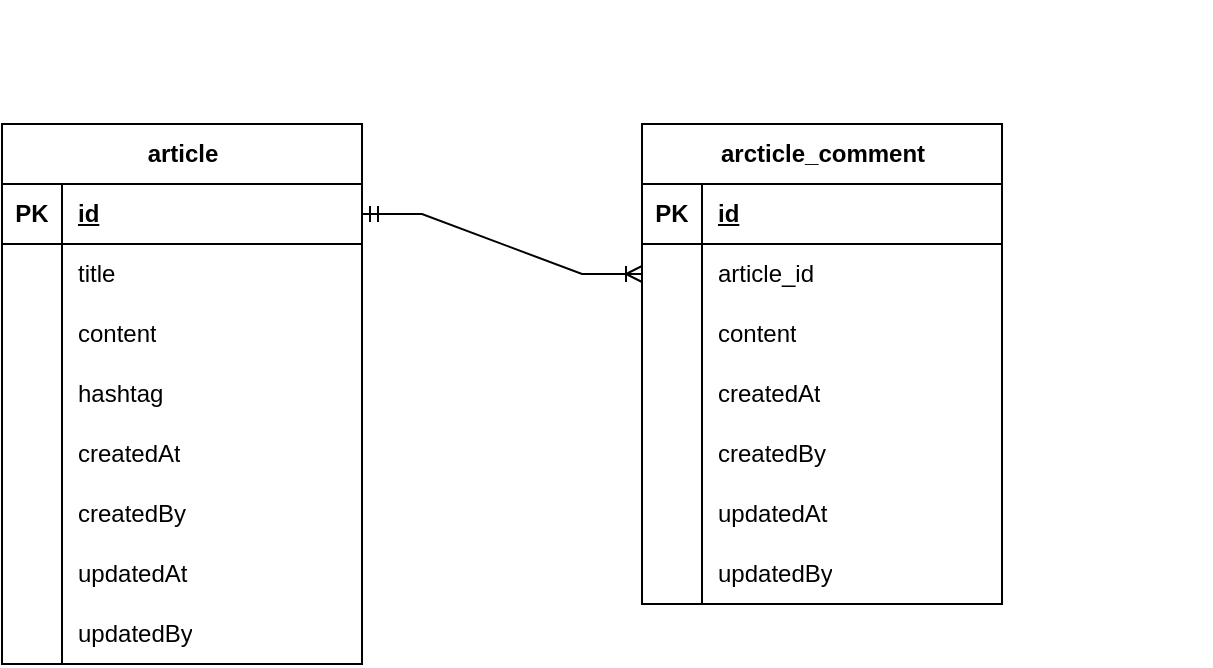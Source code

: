 <mxfile version="21.7.5" type="github">
  <diagram name="Page-1" id="jkr5QyYlQluqZCO6Qp0K">
    <mxGraphModel dx="954" dy="533" grid="1" gridSize="10" guides="1" tooltips="1" connect="1" arrows="1" fold="1" page="1" pageScale="1" pageWidth="827" pageHeight="1169" math="0" shadow="0">
      <root>
        <mxCell id="0" />
        <mxCell id="1" parent="0" />
        <mxCell id="siI4H0N78ePiNc7vgk9Y-1" value="article" style="html=1;overflow=block;blockSpacing=1;swimlane;childLayout=stackLayout;horizontal=1;horizontalStack=0;resizeParent=1;resizeParentMax=0;resizeLast=0;collapsible=0;fontStyle=0;marginBottom=0;swimlaneFillColor=#ffffff;startSize=NaN;whiteSpace=wrap;fontSize=16.7;fontColor=#3a414a;spacing=0;strokeColor=#3a414a;strokeOpacity=100;rounded=1;absoluteArcSize=1;arcSize=9;strokeWidth=0.8;" parent="1" vertex="1">
          <mxGeometry x="529" y="379" width="150" as="geometry" />
        </mxCell>
        <mxCell id="siI4H0N78ePiNc7vgk9Y-2" value="id" style="part=1;resizeHeight=0;strokeColor=none;align=left;verticalAlign=top;spacingLeft=4;spacingRight=4;overflow=hidden;rotatable=0;points=[[0,0.5],[1,0.5]];portConstraint=eastwest;html=1;swimlaneFillColor=#ffffff;whiteSpace=wrap;fontSize=16.7;fontColor=#3a414a;fillColor=none;strokeOpacity=100;" parent="siI4H0N78ePiNc7vgk9Y-1" vertex="1">
          <mxGeometry width="150" as="geometry" />
        </mxCell>
        <mxCell id="siI4H0N78ePiNc7vgk9Y-3" value="title" style="part=1;resizeHeight=0;strokeColor=none;align=left;verticalAlign=top;spacingLeft=4;spacingRight=4;overflow=hidden;rotatable=0;points=[[0,0.5],[1,0.5]];portConstraint=eastwest;html=1;swimlaneFillColor=#ffffff;whiteSpace=wrap;fontSize=16.7;fontColor=#3a414a;fillColor=none;strokeOpacity=100;" parent="siI4H0N78ePiNc7vgk9Y-1" vertex="1">
          <mxGeometry width="150" as="geometry" />
        </mxCell>
        <mxCell id="siI4H0N78ePiNc7vgk9Y-4" value="content" style="part=1;resizeHeight=0;strokeColor=none;align=left;verticalAlign=top;spacingLeft=4;spacingRight=4;overflow=hidden;rotatable=0;points=[[0,0.5],[1,0.5]];portConstraint=eastwest;html=1;swimlaneFillColor=#ffffff;whiteSpace=wrap;fontSize=16.7;fontColor=#3a414a;fillColor=none;strokeOpacity=100;" parent="siI4H0N78ePiNc7vgk9Y-1" vertex="1">
          <mxGeometry width="150" as="geometry" />
        </mxCell>
        <mxCell id="siI4H0N78ePiNc7vgk9Y-5" value="hashtag" style="part=1;resizeHeight=0;strokeColor=none;align=left;verticalAlign=top;spacingLeft=4;spacingRight=4;overflow=hidden;rotatable=0;points=[[0,0.5],[1,0.5]];portConstraint=eastwest;html=1;swimlaneFillColor=#ffffff;whiteSpace=wrap;fontSize=13;fillColor=none;strokeOpacity=100;" parent="siI4H0N78ePiNc7vgk9Y-1" vertex="1">
          <mxGeometry width="150" as="geometry" />
        </mxCell>
        <mxCell id="siI4H0N78ePiNc7vgk9Y-6" value="createdAt" style="part=1;resizeHeight=0;strokeColor=none;align=left;verticalAlign=top;spacingLeft=4;spacingRight=4;overflow=hidden;rotatable=0;points=[[0,0.5],[1,0.5]];portConstraint=eastwest;html=1;swimlaneFillColor=#ffffff;whiteSpace=wrap;fontSize=13;fillColor=none;strokeOpacity=100;" parent="siI4H0N78ePiNc7vgk9Y-1" vertex="1">
          <mxGeometry width="150" as="geometry" />
        </mxCell>
        <mxCell id="siI4H0N78ePiNc7vgk9Y-7" value="createdBy" style="part=1;resizeHeight=0;strokeColor=none;align=left;verticalAlign=top;spacingLeft=4;spacingRight=4;overflow=hidden;rotatable=0;points=[[0,0.5],[1,0.5]];portConstraint=eastwest;html=1;swimlaneFillColor=#ffffff;whiteSpace=wrap;fontSize=13;fillColor=none;strokeOpacity=100;" parent="siI4H0N78ePiNc7vgk9Y-1" vertex="1">
          <mxGeometry width="150" as="geometry" />
        </mxCell>
        <mxCell id="siI4H0N78ePiNc7vgk9Y-8" value="updatedAt" style="part=1;resizeHeight=0;strokeColor=none;align=left;verticalAlign=top;spacingLeft=4;spacingRight=4;overflow=hidden;rotatable=0;points=[[0,0.5],[1,0.5]];portConstraint=eastwest;html=1;swimlaneFillColor=#ffffff;whiteSpace=wrap;fontSize=13;fillColor=none;strokeOpacity=100;" parent="siI4H0N78ePiNc7vgk9Y-1" vertex="1">
          <mxGeometry width="150" as="geometry" />
        </mxCell>
        <mxCell id="siI4H0N78ePiNc7vgk9Y-9" value="updatedBy" style="part=1;resizeHeight=0;strokeColor=none;align=left;verticalAlign=top;spacingLeft=4;spacingRight=4;overflow=hidden;rotatable=0;points=[[0,0.5],[1,0.5]];portConstraint=eastwest;html=1;swimlaneFillColor=#ffffff;whiteSpace=wrap;fontSize=13;fillColor=none;strokeOpacity=100;" parent="siI4H0N78ePiNc7vgk9Y-1" vertex="1">
          <mxGeometry width="150" as="geometry" />
        </mxCell>
        <mxCell id="siI4H0N78ePiNc7vgk9Y-10" value="article_comment" style="html=1;overflow=block;blockSpacing=1;swimlane;childLayout=stackLayout;horizontal=1;horizontalStack=0;resizeParent=1;resizeParentMax=0;resizeLast=0;collapsible=0;fontStyle=0;marginBottom=0;swimlaneFillColor=#ffffff;startSize=NaN;whiteSpace=wrap;fontSize=16.7;fontColor=#3a414a;spacing=0;strokeColor=#3a414a;strokeOpacity=100;rounded=1;absoluteArcSize=1;arcSize=9;strokeWidth=0.8;" parent="1" vertex="1">
          <mxGeometry x="724" y="379" width="150" as="geometry" />
        </mxCell>
        <mxCell id="siI4H0N78ePiNc7vgk9Y-11" value="id" style="part=1;resizeHeight=0;strokeColor=none;align=left;verticalAlign=top;spacingLeft=4;spacingRight=4;overflow=hidden;rotatable=0;points=[[0,0.5],[1,0.5]];portConstraint=eastwest;html=1;swimlaneFillColor=#ffffff;whiteSpace=wrap;fontSize=16.7;fontColor=#3a414a;fillColor=none;strokeOpacity=100;" parent="siI4H0N78ePiNc7vgk9Y-10" vertex="1">
          <mxGeometry width="150" as="geometry" />
        </mxCell>
        <mxCell id="siI4H0N78ePiNc7vgk9Y-12" value="article_id" style="part=1;resizeHeight=0;strokeColor=none;align=left;verticalAlign=top;spacingLeft=4;spacingRight=4;overflow=hidden;rotatable=0;points=[[0,0.5],[1,0.5]];portConstraint=eastwest;html=1;swimlaneFillColor=#ffffff;whiteSpace=wrap;fontSize=16.7;fontColor=#3a414a;fillColor=none;strokeOpacity=100;" parent="siI4H0N78ePiNc7vgk9Y-10" vertex="1">
          <mxGeometry width="150" as="geometry" />
        </mxCell>
        <mxCell id="siI4H0N78ePiNc7vgk9Y-13" value="content" style="part=1;resizeHeight=0;strokeColor=none;align=left;verticalAlign=top;spacingLeft=4;spacingRight=4;overflow=hidden;rotatable=0;points=[[0,0.5],[1,0.5]];portConstraint=eastwest;html=1;swimlaneFillColor=#ffffff;whiteSpace=wrap;fontSize=16.7;fontColor=#3a414a;fillColor=none;strokeOpacity=100;" parent="siI4H0N78ePiNc7vgk9Y-10" vertex="1">
          <mxGeometry width="150" as="geometry" />
        </mxCell>
        <mxCell id="siI4H0N78ePiNc7vgk9Y-14" value="createdAt" style="part=1;resizeHeight=0;strokeColor=none;align=left;verticalAlign=top;spacingLeft=4;spacingRight=4;overflow=hidden;rotatable=0;points=[[0,0.5],[1,0.5]];portConstraint=eastwest;html=1;swimlaneFillColor=#ffffff;whiteSpace=wrap;fontSize=13;fillColor=none;strokeOpacity=100;" parent="siI4H0N78ePiNc7vgk9Y-10" vertex="1">
          <mxGeometry width="150" as="geometry" />
        </mxCell>
        <mxCell id="siI4H0N78ePiNc7vgk9Y-15" value="createdBy" style="part=1;resizeHeight=0;strokeColor=none;align=left;verticalAlign=top;spacingLeft=4;spacingRight=4;overflow=hidden;rotatable=0;points=[[0,0.5],[1,0.5]];portConstraint=eastwest;html=1;swimlaneFillColor=#ffffff;whiteSpace=wrap;fontSize=13;fillColor=none;strokeOpacity=100;" parent="siI4H0N78ePiNc7vgk9Y-10" vertex="1">
          <mxGeometry width="150" as="geometry" />
        </mxCell>
        <mxCell id="siI4H0N78ePiNc7vgk9Y-16" value="updatedAt" style="part=1;resizeHeight=0;strokeColor=none;align=left;verticalAlign=top;spacingLeft=4;spacingRight=4;overflow=hidden;rotatable=0;points=[[0,0.5],[1,0.5]];portConstraint=eastwest;html=1;swimlaneFillColor=#ffffff;whiteSpace=wrap;fontSize=13;fillColor=none;strokeOpacity=100;" parent="siI4H0N78ePiNc7vgk9Y-10" vertex="1">
          <mxGeometry width="150" as="geometry" />
        </mxCell>
        <mxCell id="siI4H0N78ePiNc7vgk9Y-17" value="updatedBy" style="part=1;resizeHeight=0;strokeColor=none;align=left;verticalAlign=top;spacingLeft=4;spacingRight=4;overflow=hidden;rotatable=0;points=[[0,0.5],[1,0.5]];portConstraint=eastwest;html=1;swimlaneFillColor=#ffffff;whiteSpace=wrap;fontSize=13;fillColor=none;strokeOpacity=100;" parent="siI4H0N78ePiNc7vgk9Y-10" vertex="1">
          <mxGeometry width="150" as="geometry" />
        </mxCell>
        <mxCell id="siI4H0N78ePiNc7vgk9Y-32" value="article" style="shape=table;startSize=30;container=1;collapsible=1;childLayout=tableLayout;fixedRows=1;rowLines=0;fontStyle=1;align=center;resizeLast=1;html=1;labelBackgroundColor=none;swimlaneFillColor=default;" parent="1" vertex="1">
          <mxGeometry x="270" y="440" width="180" height="270" as="geometry" />
        </mxCell>
        <mxCell id="siI4H0N78ePiNc7vgk9Y-33" value="" style="shape=tableRow;horizontal=0;startSize=0;swimlaneHead=0;swimlaneBody=0;fillColor=none;collapsible=0;dropTarget=0;points=[[0,0.5],[1,0.5]];portConstraint=eastwest;top=0;left=0;right=0;bottom=1;" parent="siI4H0N78ePiNc7vgk9Y-32" vertex="1">
          <mxGeometry y="30" width="180" height="30" as="geometry" />
        </mxCell>
        <mxCell id="siI4H0N78ePiNc7vgk9Y-34" value="PK" style="shape=partialRectangle;connectable=0;fillColor=none;top=0;left=0;bottom=0;right=0;fontStyle=1;overflow=hidden;whiteSpace=wrap;html=1;" parent="siI4H0N78ePiNc7vgk9Y-33" vertex="1">
          <mxGeometry width="30" height="30" as="geometry">
            <mxRectangle width="30" height="30" as="alternateBounds" />
          </mxGeometry>
        </mxCell>
        <mxCell id="siI4H0N78ePiNc7vgk9Y-35" value="id" style="shape=partialRectangle;connectable=0;fillColor=none;top=0;left=0;bottom=0;right=0;align=left;spacingLeft=6;fontStyle=5;overflow=hidden;whiteSpace=wrap;html=1;" parent="siI4H0N78ePiNc7vgk9Y-33" vertex="1">
          <mxGeometry x="30" width="150" height="30" as="geometry">
            <mxRectangle width="150" height="30" as="alternateBounds" />
          </mxGeometry>
        </mxCell>
        <mxCell id="siI4H0N78ePiNc7vgk9Y-36" value="" style="shape=tableRow;horizontal=0;startSize=0;swimlaneHead=0;swimlaneBody=0;fillColor=none;collapsible=0;dropTarget=0;points=[[0,0.5],[1,0.5]];portConstraint=eastwest;top=0;left=0;right=0;bottom=0;" parent="siI4H0N78ePiNc7vgk9Y-32" vertex="1">
          <mxGeometry y="60" width="180" height="30" as="geometry" />
        </mxCell>
        <mxCell id="siI4H0N78ePiNc7vgk9Y-37" value="" style="shape=partialRectangle;connectable=0;fillColor=none;top=0;left=0;bottom=0;right=0;editable=1;overflow=hidden;whiteSpace=wrap;html=1;" parent="siI4H0N78ePiNc7vgk9Y-36" vertex="1">
          <mxGeometry width="30" height="30" as="geometry">
            <mxRectangle width="30" height="30" as="alternateBounds" />
          </mxGeometry>
        </mxCell>
        <mxCell id="siI4H0N78ePiNc7vgk9Y-38" value="title" style="shape=partialRectangle;connectable=0;fillColor=none;top=0;left=0;bottom=0;right=0;align=left;spacingLeft=6;overflow=hidden;whiteSpace=wrap;html=1;" parent="siI4H0N78ePiNc7vgk9Y-36" vertex="1">
          <mxGeometry x="30" width="150" height="30" as="geometry">
            <mxRectangle width="150" height="30" as="alternateBounds" />
          </mxGeometry>
        </mxCell>
        <mxCell id="siI4H0N78ePiNc7vgk9Y-39" value="" style="shape=tableRow;horizontal=0;startSize=0;swimlaneHead=0;swimlaneBody=0;fillColor=none;collapsible=0;dropTarget=0;points=[[0,0.5],[1,0.5]];portConstraint=eastwest;top=0;left=0;right=0;bottom=0;" parent="siI4H0N78ePiNc7vgk9Y-32" vertex="1">
          <mxGeometry y="90" width="180" height="30" as="geometry" />
        </mxCell>
        <mxCell id="siI4H0N78ePiNc7vgk9Y-40" value="" style="shape=partialRectangle;connectable=0;fillColor=none;top=0;left=0;bottom=0;right=0;editable=1;overflow=hidden;whiteSpace=wrap;html=1;" parent="siI4H0N78ePiNc7vgk9Y-39" vertex="1">
          <mxGeometry width="30" height="30" as="geometry">
            <mxRectangle width="30" height="30" as="alternateBounds" />
          </mxGeometry>
        </mxCell>
        <mxCell id="siI4H0N78ePiNc7vgk9Y-41" value="content" style="shape=partialRectangle;connectable=0;fillColor=none;top=0;left=0;bottom=0;right=0;align=left;spacingLeft=6;overflow=hidden;whiteSpace=wrap;html=1;" parent="siI4H0N78ePiNc7vgk9Y-39" vertex="1">
          <mxGeometry x="30" width="150" height="30" as="geometry">
            <mxRectangle width="150" height="30" as="alternateBounds" />
          </mxGeometry>
        </mxCell>
        <mxCell id="siI4H0N78ePiNc7vgk9Y-42" value="" style="shape=tableRow;horizontal=0;startSize=0;swimlaneHead=0;swimlaneBody=0;fillColor=none;collapsible=0;dropTarget=0;points=[[0,0.5],[1,0.5]];portConstraint=eastwest;top=0;left=0;right=0;bottom=0;" parent="siI4H0N78ePiNc7vgk9Y-32" vertex="1">
          <mxGeometry y="120" width="180" height="30" as="geometry" />
        </mxCell>
        <mxCell id="siI4H0N78ePiNc7vgk9Y-43" value="" style="shape=partialRectangle;connectable=0;fillColor=none;top=0;left=0;bottom=0;right=0;editable=1;overflow=hidden;whiteSpace=wrap;html=1;" parent="siI4H0N78ePiNc7vgk9Y-42" vertex="1">
          <mxGeometry width="30" height="30" as="geometry">
            <mxRectangle width="30" height="30" as="alternateBounds" />
          </mxGeometry>
        </mxCell>
        <mxCell id="siI4H0N78ePiNc7vgk9Y-44" value="hashtag" style="shape=partialRectangle;connectable=0;fillColor=none;top=0;left=0;bottom=0;right=0;align=left;spacingLeft=6;overflow=hidden;whiteSpace=wrap;html=1;" parent="siI4H0N78ePiNc7vgk9Y-42" vertex="1">
          <mxGeometry x="30" width="150" height="30" as="geometry">
            <mxRectangle width="150" height="30" as="alternateBounds" />
          </mxGeometry>
        </mxCell>
        <mxCell id="siI4H0N78ePiNc7vgk9Y-45" value="" style="shape=tableRow;horizontal=0;startSize=0;swimlaneHead=0;swimlaneBody=0;fillColor=none;collapsible=0;dropTarget=0;points=[[0,0.5],[1,0.5]];portConstraint=eastwest;top=0;left=0;right=0;bottom=0;" parent="siI4H0N78ePiNc7vgk9Y-32" vertex="1">
          <mxGeometry y="150" width="180" height="30" as="geometry" />
        </mxCell>
        <mxCell id="siI4H0N78ePiNc7vgk9Y-46" value="" style="shape=partialRectangle;connectable=0;fillColor=none;top=0;left=0;bottom=0;right=0;editable=1;overflow=hidden;whiteSpace=wrap;html=1;" parent="siI4H0N78ePiNc7vgk9Y-45" vertex="1">
          <mxGeometry width="30" height="30" as="geometry">
            <mxRectangle width="30" height="30" as="alternateBounds" />
          </mxGeometry>
        </mxCell>
        <mxCell id="siI4H0N78ePiNc7vgk9Y-47" value="createdAt" style="shape=partialRectangle;connectable=0;fillColor=none;top=0;left=0;bottom=0;right=0;align=left;spacingLeft=6;overflow=hidden;whiteSpace=wrap;html=1;" parent="siI4H0N78ePiNc7vgk9Y-45" vertex="1">
          <mxGeometry x="30" width="150" height="30" as="geometry">
            <mxRectangle width="150" height="30" as="alternateBounds" />
          </mxGeometry>
        </mxCell>
        <mxCell id="siI4H0N78ePiNc7vgk9Y-48" value="" style="shape=tableRow;horizontal=0;startSize=0;swimlaneHead=0;swimlaneBody=0;fillColor=none;collapsible=0;dropTarget=0;points=[[0,0.5],[1,0.5]];portConstraint=eastwest;top=0;left=0;right=0;bottom=0;" parent="siI4H0N78ePiNc7vgk9Y-32" vertex="1">
          <mxGeometry y="180" width="180" height="30" as="geometry" />
        </mxCell>
        <mxCell id="siI4H0N78ePiNc7vgk9Y-49" value="" style="shape=partialRectangle;connectable=0;fillColor=none;top=0;left=0;bottom=0;right=0;editable=1;overflow=hidden;whiteSpace=wrap;html=1;" parent="siI4H0N78ePiNc7vgk9Y-48" vertex="1">
          <mxGeometry width="30" height="30" as="geometry">
            <mxRectangle width="30" height="30" as="alternateBounds" />
          </mxGeometry>
        </mxCell>
        <mxCell id="siI4H0N78ePiNc7vgk9Y-50" value="createdBy" style="shape=partialRectangle;connectable=0;fillColor=none;top=0;left=0;bottom=0;right=0;align=left;spacingLeft=6;overflow=hidden;whiteSpace=wrap;html=1;" parent="siI4H0N78ePiNc7vgk9Y-48" vertex="1">
          <mxGeometry x="30" width="150" height="30" as="geometry">
            <mxRectangle width="150" height="30" as="alternateBounds" />
          </mxGeometry>
        </mxCell>
        <mxCell id="siI4H0N78ePiNc7vgk9Y-51" value="" style="shape=tableRow;horizontal=0;startSize=0;swimlaneHead=0;swimlaneBody=0;fillColor=none;collapsible=0;dropTarget=0;points=[[0,0.5],[1,0.5]];portConstraint=eastwest;top=0;left=0;right=0;bottom=0;" parent="siI4H0N78ePiNc7vgk9Y-32" vertex="1">
          <mxGeometry y="210" width="180" height="30" as="geometry" />
        </mxCell>
        <mxCell id="siI4H0N78ePiNc7vgk9Y-52" value="" style="shape=partialRectangle;connectable=0;fillColor=none;top=0;left=0;bottom=0;right=0;editable=1;overflow=hidden;whiteSpace=wrap;html=1;" parent="siI4H0N78ePiNc7vgk9Y-51" vertex="1">
          <mxGeometry width="30" height="30" as="geometry">
            <mxRectangle width="30" height="30" as="alternateBounds" />
          </mxGeometry>
        </mxCell>
        <mxCell id="siI4H0N78ePiNc7vgk9Y-53" value="updatedAt" style="shape=partialRectangle;connectable=0;fillColor=none;top=0;left=0;bottom=0;right=0;align=left;spacingLeft=6;overflow=hidden;whiteSpace=wrap;html=1;" parent="siI4H0N78ePiNc7vgk9Y-51" vertex="1">
          <mxGeometry x="30" width="150" height="30" as="geometry">
            <mxRectangle width="150" height="30" as="alternateBounds" />
          </mxGeometry>
        </mxCell>
        <mxCell id="siI4H0N78ePiNc7vgk9Y-54" value="" style="shape=tableRow;horizontal=0;startSize=0;swimlaneHead=0;swimlaneBody=0;fillColor=none;collapsible=0;dropTarget=0;points=[[0,0.5],[1,0.5]];portConstraint=eastwest;top=0;left=0;right=0;bottom=0;" parent="siI4H0N78ePiNc7vgk9Y-32" vertex="1">
          <mxGeometry y="240" width="180" height="30" as="geometry" />
        </mxCell>
        <mxCell id="siI4H0N78ePiNc7vgk9Y-55" value="" style="shape=partialRectangle;connectable=0;fillColor=none;top=0;left=0;bottom=0;right=0;editable=1;overflow=hidden;whiteSpace=wrap;html=1;" parent="siI4H0N78ePiNc7vgk9Y-54" vertex="1">
          <mxGeometry width="30" height="30" as="geometry">
            <mxRectangle width="30" height="30" as="alternateBounds" />
          </mxGeometry>
        </mxCell>
        <mxCell id="siI4H0N78ePiNc7vgk9Y-56" value="updatedBy" style="shape=partialRectangle;connectable=0;fillColor=none;top=0;left=0;bottom=0;right=0;align=left;spacingLeft=6;overflow=hidden;whiteSpace=wrap;html=1;" parent="siI4H0N78ePiNc7vgk9Y-54" vertex="1">
          <mxGeometry x="30" width="150" height="30" as="geometry">
            <mxRectangle width="150" height="30" as="alternateBounds" />
          </mxGeometry>
        </mxCell>
        <mxCell id="siI4H0N78ePiNc7vgk9Y-57" value="arcticle_comment" style="shape=table;startSize=30;container=1;collapsible=1;childLayout=tableLayout;fixedRows=1;rowLines=0;fontStyle=1;align=center;resizeLast=1;html=1;" parent="1" vertex="1">
          <mxGeometry x="590" y="440" width="180" height="240" as="geometry" />
        </mxCell>
        <mxCell id="siI4H0N78ePiNc7vgk9Y-58" value="" style="shape=tableRow;horizontal=0;startSize=0;swimlaneHead=0;swimlaneBody=0;fillColor=none;collapsible=0;dropTarget=0;points=[[0,0.5],[1,0.5]];portConstraint=eastwest;top=0;left=0;right=0;bottom=1;" parent="siI4H0N78ePiNc7vgk9Y-57" vertex="1">
          <mxGeometry y="30" width="180" height="30" as="geometry" />
        </mxCell>
        <mxCell id="siI4H0N78ePiNc7vgk9Y-59" value="PK" style="shape=partialRectangle;connectable=0;fillColor=none;top=0;left=0;bottom=0;right=0;fontStyle=1;overflow=hidden;whiteSpace=wrap;html=1;" parent="siI4H0N78ePiNc7vgk9Y-58" vertex="1">
          <mxGeometry width="30" height="30" as="geometry">
            <mxRectangle width="30" height="30" as="alternateBounds" />
          </mxGeometry>
        </mxCell>
        <mxCell id="siI4H0N78ePiNc7vgk9Y-60" value="id" style="shape=partialRectangle;connectable=0;fillColor=none;top=0;left=0;bottom=0;right=0;align=left;spacingLeft=6;fontStyle=5;overflow=hidden;whiteSpace=wrap;html=1;" parent="siI4H0N78ePiNc7vgk9Y-58" vertex="1">
          <mxGeometry x="30" width="150" height="30" as="geometry">
            <mxRectangle width="150" height="30" as="alternateBounds" />
          </mxGeometry>
        </mxCell>
        <mxCell id="siI4H0N78ePiNc7vgk9Y-61" value="" style="shape=tableRow;horizontal=0;startSize=0;swimlaneHead=0;swimlaneBody=0;fillColor=none;collapsible=0;dropTarget=0;points=[[0,0.5],[1,0.5]];portConstraint=eastwest;top=0;left=0;right=0;bottom=0;" parent="siI4H0N78ePiNc7vgk9Y-57" vertex="1">
          <mxGeometry y="60" width="180" height="30" as="geometry" />
        </mxCell>
        <mxCell id="siI4H0N78ePiNc7vgk9Y-62" value="" style="shape=partialRectangle;connectable=0;fillColor=none;top=0;left=0;bottom=0;right=0;editable=1;overflow=hidden;whiteSpace=wrap;html=1;" parent="siI4H0N78ePiNc7vgk9Y-61" vertex="1">
          <mxGeometry width="30" height="30" as="geometry">
            <mxRectangle width="30" height="30" as="alternateBounds" />
          </mxGeometry>
        </mxCell>
        <mxCell id="siI4H0N78ePiNc7vgk9Y-63" value="article_id" style="shape=partialRectangle;connectable=0;fillColor=none;top=0;left=0;bottom=0;right=0;align=left;spacingLeft=6;overflow=hidden;whiteSpace=wrap;html=1;" parent="siI4H0N78ePiNc7vgk9Y-61" vertex="1">
          <mxGeometry x="30" width="150" height="30" as="geometry">
            <mxRectangle width="150" height="30" as="alternateBounds" />
          </mxGeometry>
        </mxCell>
        <mxCell id="siI4H0N78ePiNc7vgk9Y-64" value="" style="shape=tableRow;horizontal=0;startSize=0;swimlaneHead=0;swimlaneBody=0;fillColor=none;collapsible=0;dropTarget=0;points=[[0,0.5],[1,0.5]];portConstraint=eastwest;top=0;left=0;right=0;bottom=0;" parent="siI4H0N78ePiNc7vgk9Y-57" vertex="1">
          <mxGeometry y="90" width="180" height="30" as="geometry" />
        </mxCell>
        <mxCell id="siI4H0N78ePiNc7vgk9Y-65" value="" style="shape=partialRectangle;connectable=0;fillColor=none;top=0;left=0;bottom=0;right=0;editable=1;overflow=hidden;whiteSpace=wrap;html=1;" parent="siI4H0N78ePiNc7vgk9Y-64" vertex="1">
          <mxGeometry width="30" height="30" as="geometry">
            <mxRectangle width="30" height="30" as="alternateBounds" />
          </mxGeometry>
        </mxCell>
        <mxCell id="siI4H0N78ePiNc7vgk9Y-66" value="content" style="shape=partialRectangle;connectable=0;fillColor=none;top=0;left=0;bottom=0;right=0;align=left;spacingLeft=6;overflow=hidden;whiteSpace=wrap;html=1;" parent="siI4H0N78ePiNc7vgk9Y-64" vertex="1">
          <mxGeometry x="30" width="150" height="30" as="geometry">
            <mxRectangle width="150" height="30" as="alternateBounds" />
          </mxGeometry>
        </mxCell>
        <mxCell id="siI4H0N78ePiNc7vgk9Y-67" value="" style="shape=tableRow;horizontal=0;startSize=0;swimlaneHead=0;swimlaneBody=0;fillColor=none;collapsible=0;dropTarget=0;points=[[0,0.5],[1,0.5]];portConstraint=eastwest;top=0;left=0;right=0;bottom=0;" parent="siI4H0N78ePiNc7vgk9Y-57" vertex="1">
          <mxGeometry y="120" width="180" height="30" as="geometry" />
        </mxCell>
        <mxCell id="siI4H0N78ePiNc7vgk9Y-68" value="" style="shape=partialRectangle;connectable=0;fillColor=none;top=0;left=0;bottom=0;right=0;editable=1;overflow=hidden;whiteSpace=wrap;html=1;" parent="siI4H0N78ePiNc7vgk9Y-67" vertex="1">
          <mxGeometry width="30" height="30" as="geometry">
            <mxRectangle width="30" height="30" as="alternateBounds" />
          </mxGeometry>
        </mxCell>
        <mxCell id="siI4H0N78ePiNc7vgk9Y-69" value="createdAt" style="shape=partialRectangle;connectable=0;fillColor=none;top=0;left=0;bottom=0;right=0;align=left;spacingLeft=6;overflow=hidden;whiteSpace=wrap;html=1;" parent="siI4H0N78ePiNc7vgk9Y-67" vertex="1">
          <mxGeometry x="30" width="150" height="30" as="geometry">
            <mxRectangle width="150" height="30" as="alternateBounds" />
          </mxGeometry>
        </mxCell>
        <mxCell id="siI4H0N78ePiNc7vgk9Y-70" value="" style="shape=tableRow;horizontal=0;startSize=0;swimlaneHead=0;swimlaneBody=0;fillColor=none;collapsible=0;dropTarget=0;points=[[0,0.5],[1,0.5]];portConstraint=eastwest;top=0;left=0;right=0;bottom=0;" parent="siI4H0N78ePiNc7vgk9Y-57" vertex="1">
          <mxGeometry y="150" width="180" height="30" as="geometry" />
        </mxCell>
        <mxCell id="siI4H0N78ePiNc7vgk9Y-71" value="" style="shape=partialRectangle;connectable=0;fillColor=none;top=0;left=0;bottom=0;right=0;editable=1;overflow=hidden;whiteSpace=wrap;html=1;" parent="siI4H0N78ePiNc7vgk9Y-70" vertex="1">
          <mxGeometry width="30" height="30" as="geometry">
            <mxRectangle width="30" height="30" as="alternateBounds" />
          </mxGeometry>
        </mxCell>
        <mxCell id="siI4H0N78ePiNc7vgk9Y-72" value="createdBy" style="shape=partialRectangle;connectable=0;fillColor=none;top=0;left=0;bottom=0;right=0;align=left;spacingLeft=6;overflow=hidden;whiteSpace=wrap;html=1;" parent="siI4H0N78ePiNc7vgk9Y-70" vertex="1">
          <mxGeometry x="30" width="150" height="30" as="geometry">
            <mxRectangle width="150" height="30" as="alternateBounds" />
          </mxGeometry>
        </mxCell>
        <mxCell id="siI4H0N78ePiNc7vgk9Y-73" value="" style="shape=tableRow;horizontal=0;startSize=0;swimlaneHead=0;swimlaneBody=0;fillColor=none;collapsible=0;dropTarget=0;points=[[0,0.5],[1,0.5]];portConstraint=eastwest;top=0;left=0;right=0;bottom=0;" parent="siI4H0N78ePiNc7vgk9Y-57" vertex="1">
          <mxGeometry y="180" width="180" height="30" as="geometry" />
        </mxCell>
        <mxCell id="siI4H0N78ePiNc7vgk9Y-74" value="" style="shape=partialRectangle;connectable=0;fillColor=none;top=0;left=0;bottom=0;right=0;editable=1;overflow=hidden;whiteSpace=wrap;html=1;" parent="siI4H0N78ePiNc7vgk9Y-73" vertex="1">
          <mxGeometry width="30" height="30" as="geometry">
            <mxRectangle width="30" height="30" as="alternateBounds" />
          </mxGeometry>
        </mxCell>
        <mxCell id="siI4H0N78ePiNc7vgk9Y-75" value="updatedAt" style="shape=partialRectangle;connectable=0;fillColor=none;top=0;left=0;bottom=0;right=0;align=left;spacingLeft=6;overflow=hidden;whiteSpace=wrap;html=1;" parent="siI4H0N78ePiNc7vgk9Y-73" vertex="1">
          <mxGeometry x="30" width="150" height="30" as="geometry">
            <mxRectangle width="150" height="30" as="alternateBounds" />
          </mxGeometry>
        </mxCell>
        <mxCell id="siI4H0N78ePiNc7vgk9Y-76" value="" style="shape=tableRow;horizontal=0;startSize=0;swimlaneHead=0;swimlaneBody=0;fillColor=none;collapsible=0;dropTarget=0;points=[[0,0.5],[1,0.5]];portConstraint=eastwest;top=0;left=0;right=0;bottom=0;" parent="siI4H0N78ePiNc7vgk9Y-57" vertex="1">
          <mxGeometry y="210" width="180" height="30" as="geometry" />
        </mxCell>
        <mxCell id="siI4H0N78ePiNc7vgk9Y-77" value="" style="shape=partialRectangle;connectable=0;fillColor=none;top=0;left=0;bottom=0;right=0;editable=1;overflow=hidden;whiteSpace=wrap;html=1;" parent="siI4H0N78ePiNc7vgk9Y-76" vertex="1">
          <mxGeometry width="30" height="30" as="geometry">
            <mxRectangle width="30" height="30" as="alternateBounds" />
          </mxGeometry>
        </mxCell>
        <mxCell id="siI4H0N78ePiNc7vgk9Y-78" value="updatedBy" style="shape=partialRectangle;connectable=0;fillColor=none;top=0;left=0;bottom=0;right=0;align=left;spacingLeft=6;overflow=hidden;whiteSpace=wrap;html=1;" parent="siI4H0N78ePiNc7vgk9Y-76" vertex="1">
          <mxGeometry x="30" width="150" height="30" as="geometry">
            <mxRectangle width="150" height="30" as="alternateBounds" />
          </mxGeometry>
        </mxCell>
        <mxCell id="siI4H0N78ePiNc7vgk9Y-80" value="" style="edgeStyle=entityRelationEdgeStyle;fontSize=12;html=1;endArrow=ERoneToMany;startArrow=ERmandOne;rounded=0;exitX=1;exitY=0.5;exitDx=0;exitDy=0;entryX=0;entryY=0.5;entryDx=0;entryDy=0;" parent="1" source="siI4H0N78ePiNc7vgk9Y-33" target="siI4H0N78ePiNc7vgk9Y-61" edge="1">
          <mxGeometry width="100" height="100" relative="1" as="geometry">
            <mxPoint x="420" y="790" as="sourcePoint" />
            <mxPoint x="520" y="690" as="targetPoint" />
          </mxGeometry>
        </mxCell>
      </root>
    </mxGraphModel>
  </diagram>
</mxfile>
